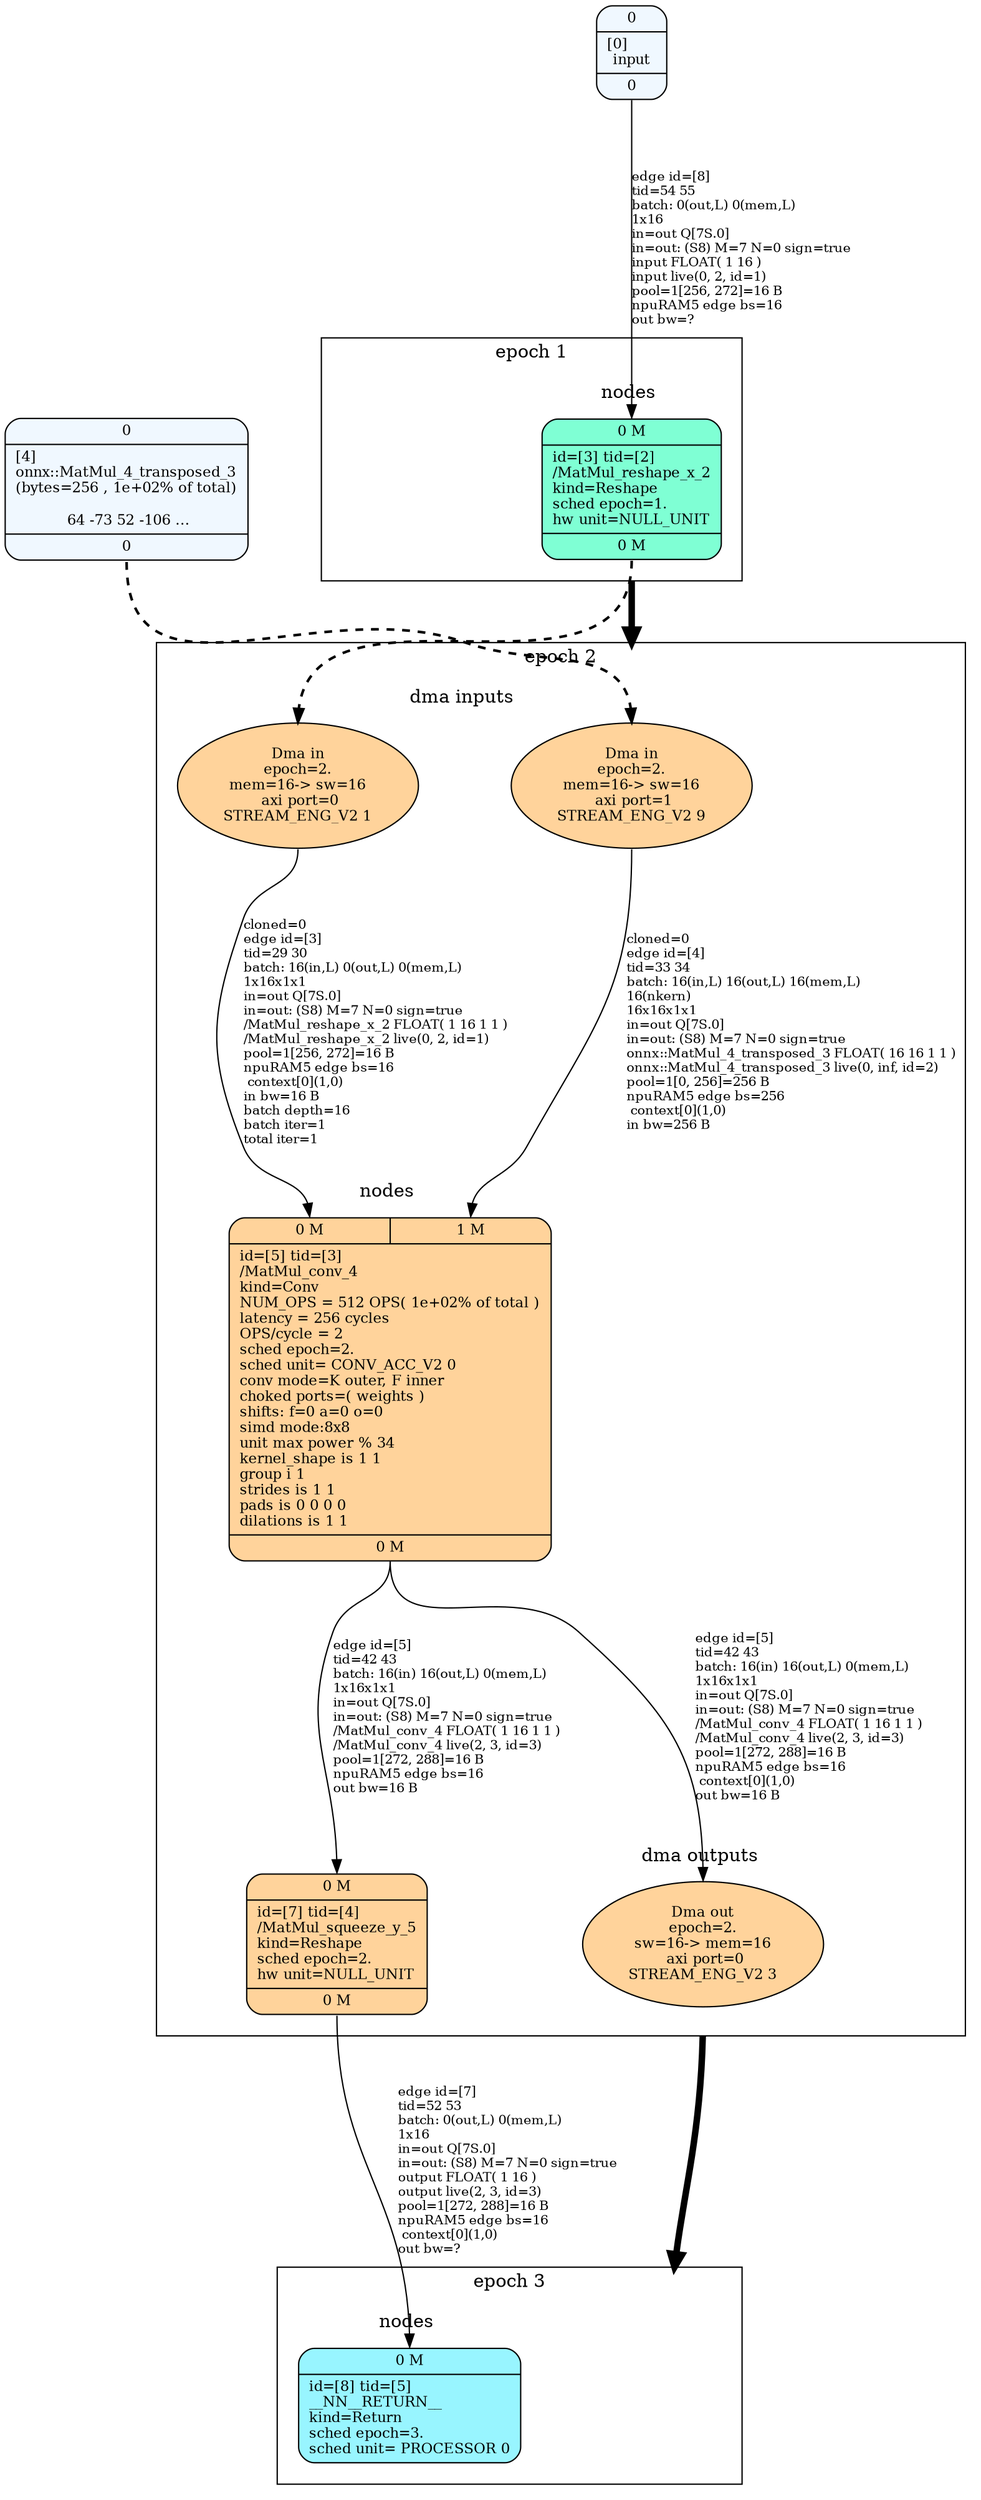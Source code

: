 digraph G {
graph [ fontsize=11 ];
node [ fontsize=11 ];
edge [ fontsize=10 ];
rankdir=BU
ranksep=1.5
nodesep=1
splines=spline
compound=true
Graphinfo [ label="" shape=plaintext, style=rounded, color=black, fontname="Arial-Bold" ];
subgraph cluster_1 { label="epoch 1"; fontsize=14; 
subgraph cluster_1_nodes { label="nodes "; peripheries=0;
"/MatMul_reshape_x_2" ;  }

subgraph cluster_dma_1_in { label=""; peripheries=0;
dummy_1[ style=invis ];  };
 }
subgraph cluster_2 { label="epoch 2"; fontsize=14; 
subgraph cluster_2_nodes { label="nodes "; peripheries=0;
"/MatMul_conv_4" ; "/MatMul_squeeze_y_5" ;  }

subgraph cluster_dma_2_in { label="dma inputs "; peripheries=0;
dma_9i2 ; dma_1i2 ;  };

subgraph cluster_dma_2_out { label="dma outputs "; peripheries=0;
dma_3i2 ;  }
 }
"/MatMul_reshape_x_2":s -> dma_9i2:n [ltail="cluster_1" lhead=cluster_2 strength=1000 penwidth=5];
subgraph cluster_3 { label="epoch 3"; fontsize=14; 
subgraph cluster_3_nodes { label="nodes "; peripheries=0;
__NN__RETURN__ ;  }

subgraph cluster_dma_3_in { label=""; peripheries=0;
dummy_3[ style=invis ];  };
 }
dma_3i2:s -> dummy_3:n [ltail="cluster_2" lhead=cluster_3 strength=1000 penwidth=5];
"onnx::MatMul_4_transposed_3" [ label="{ { <i0> 0} |  [4]\lonnx::MatMul_4_transposed_3\l(bytes=256 , 1e+02% of total)\l\l 64 -73 52 -106 ... | { <o0> 0} }", shape=record, fillcolor="aliceblue", style="rounded,filled"  ] ;
input [ label="{ { <i0> 0} |  [0]\linput | { <o0> 0} }", shape=record, fillcolor="aliceblue", style="rounded,filled"  ] ;
"/MatMul_reshape_x_2" [ label="{ { < i0>  0 M } | id=[3] tid=[2]\l/MatMul_reshape_x_2\lkind=Reshape\lsched epoch=1.\lhw unit=NULL_UNIT\l | { < o0>  0 M } }", shape=record, fillcolor="aquamarine", style="rounded,filled"  ] ;
dma_3i2 [ label="Dma out\nepoch=2.\nsw=16-> mem=16
 axi port=0\nSTREAM_ENG_V2 3", shape=ellipse, width=0.1, fillcolor="burlywood1", style="rounded,filled"  ]
"/MatMul_conv_4":o0:s->dma_3i2:n [ label="edge id=[5]\ltid=42 43\lbatch: 16(in) 16(out,L) 0(mem,L) \l1x16x1x1\lin=out Q[7S.0]\lin=out: (S8) M=7 N=0 sign=true\l/MatMul_conv_4 FLOAT( 1 16 1 1 )\l/MatMul_conv_4 live(2, 3, id=3)\lpool=1[272, 288]=16 B\lnpuRAM5 edge bs=16\l context[0](1,0)\lout bw=16 B\l" ]; 
dma_1i2 [ label="Dma in\nepoch=2.\nmem=16-> sw=16
 axi port=0\nSTREAM_ENG_V2 1", shape=ellipse, width=0.1, fillcolor="burlywood1", style="rounded,filled"  ]
dma_9i2 [ label="Dma in\nepoch=2.\nmem=16-> sw=16
 axi port=1\nSTREAM_ENG_V2 9", shape=ellipse, width=0.1, fillcolor="burlywood1", style="rounded,filled"  ]
"/MatMul_conv_4" [ label="{ { < i0>  0 M  | < i1>  1 M } | id=[5] tid=[3]\l/MatMul_conv_4\lkind=Conv\lNUM_OPS = 512 OPS( 1e+02% of total )\llatency = 256 cycles\lOPS/cycle = 2\lsched epoch=2.\lsched unit= CONV_ACC_V2 0\lconv mode=K outer, F inner\lchoked ports=( weights  )\lshifts: f=0 a=0 o=0\lsimd mode:8x8\lunit max power % 34\lkernel_shape is 1 1\lgroup i 1\lstrides is 1 1\lpads is 0 0 0 0\ldilations is 1 1\l | { < o0>  0 M } }", shape=record, fillcolor="burlywood1", style="rounded,filled"  ] ;
"/MatMul_squeeze_y_5" [ label="{ { < i0>  0 M } | id=[7] tid=[4]\l/MatMul_squeeze_y_5\lkind=Reshape\lsched epoch=2.\lhw unit=NULL_UNIT\l | { < o0>  0 M } }", shape=record, fillcolor="burlywood1", style="rounded,filled"  ] ;
__NN__RETURN__ [ label="{ { < i0>  0 M } | id=[8] tid=[5]\l__NN__RETURN__\lkind=Return\lsched epoch=3.\lsched unit= PROCESSOR 0\l}", shape=record, fillcolor="cadetblue1", style="rounded,filled"  ] ;
"/MatMul_reshape_x_2":o0:s->dma_1i2:n [ penwidth=2, style=dashed  ]; 
dma_1i2:s->"/MatMul_conv_4":i0:n [ label="cloned=0\ledge id=[3]\ltid=29 30\lbatch: 16(in,L) 0(out,L) 0(mem,L) \l1x16x1x1\lin=out Q[7S.0]\lin=out: (S8) M=7 N=0 sign=true\l/MatMul_reshape_x_2 FLOAT( 1 16 1 1 )\l/MatMul_reshape_x_2 live(0, 2, id=1)\lpool=1[256, 272]=16 B\lnpuRAM5 edge bs=16\l context[0](1,0)\lin bw=16 B\lbatch depth=16\lbatch iter=1\ltotal iter=1\l"   ]; 
"onnx::MatMul_4_transposed_3":o0:s->dma_9i2:n [ penwidth=2, style=dashed  ]; 
dma_9i2:s->"/MatMul_conv_4":i1:n [ label="cloned=0\ledge id=[4]\ltid=33 34\lbatch: 16(in,L) 16(out,L) 16(mem,L) \l16(nkern) \l16x16x1x1\lin=out Q[7S.0]\lin=out: (S8) M=7 N=0 sign=true\lonnx::MatMul_4_transposed_3 FLOAT( 16 16 1 1 )\lonnx::MatMul_4_transposed_3 live(0, inf, id=2)\lpool=1[0, 256]=256 B\lnpuRAM5 edge bs=256\l context[0](1,0)\lin bw=256 B\l"   ]; 
"/MatMul_conv_4":o0:s->"/MatMul_squeeze_y_5":i0:n [ label="edge id=[5]\ltid=42 43\lbatch: 16(in) 16(out,L) 0(mem,L) \l1x16x1x1\lin=out Q[7S.0]\lin=out: (S8) M=7 N=0 sign=true\l/MatMul_conv_4 FLOAT( 1 16 1 1 )\l/MatMul_conv_4 live(2, 3, id=3)\lpool=1[272, 288]=16 B\lnpuRAM5 edge bs=16\lout bw=16 B\l" ]; 
"/MatMul_squeeze_y_5":o0:s->__NN__RETURN__:i0:n [ label="edge id=[7]\ltid=52 53\lbatch: 0(out,L) 0(mem,L) \l1x16\lin=out Q[7S.0]\lin=out: (S8) M=7 N=0 sign=true\loutput FLOAT( 1 16 )\loutput live(2, 3, id=3)\lpool=1[272, 288]=16 B\lnpuRAM5 edge bs=16\l context[0](1,0)\lout bw=?\l" ]; 
input:o0:s->"/MatMul_reshape_x_2":i0:n [ label="edge id=[8]\ltid=54 55\lbatch: 0(out,L) 0(mem,L) \l1x16\lin=out Q[7S.0]\lin=out: (S8) M=7 N=0 sign=true\linput FLOAT( 1 16 )\linput live(0, 2, id=1)\lpool=1[256, 272]=16 B\lnpuRAM5 edge bs=16\lout bw=?\l" ]; 
}
